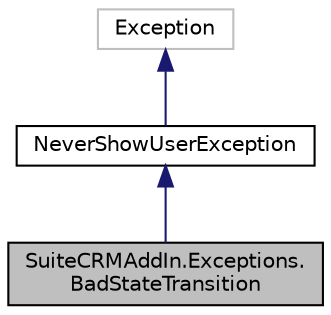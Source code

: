 digraph "SuiteCRMAddIn.Exceptions.BadStateTransition"
{
  edge [fontname="Helvetica",fontsize="10",labelfontname="Helvetica",labelfontsize="10"];
  node [fontname="Helvetica",fontsize="10",shape=record];
  Node3 [label="SuiteCRMAddIn.Exceptions.\lBadStateTransition",height=0.2,width=0.4,color="black", fillcolor="grey75", style="filled", fontcolor="black"];
  Node4 -> Node3 [dir="back",color="midnightblue",fontsize="10",style="solid",fontname="Helvetica"];
  Node4 [label="NeverShowUserException",height=0.2,width=0.4,color="black", fillcolor="white", style="filled",URL="$class_suite_c_r_m_add_in_1_1_exceptions_1_1_never_show_user_exception.html",tooltip="Abstract superclass for exceptions which may be logged but should never appear in a pop-up..."];
  Node5 -> Node4 [dir="back",color="midnightblue",fontsize="10",style="solid",fontname="Helvetica"];
  Node5 [label="Exception",height=0.2,width=0.4,color="grey75", fillcolor="white", style="filled"];
}

